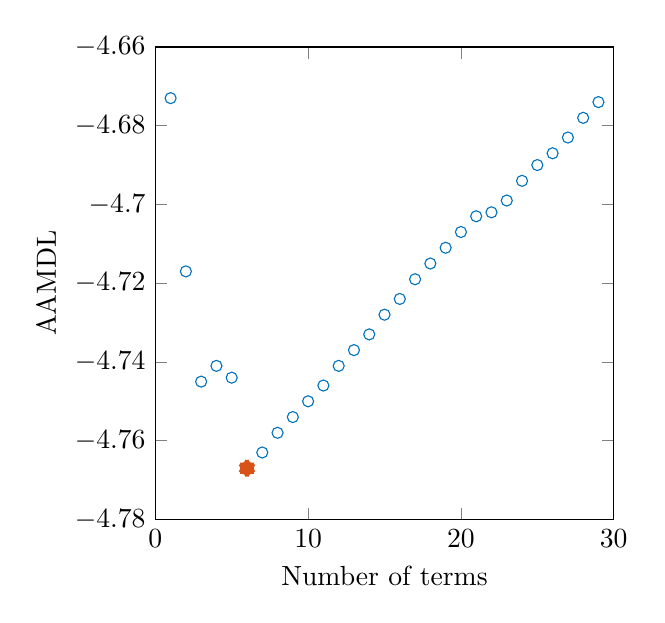 % This file was created by matlab2tikz.
% Minimal pgfplots version: 1.3
%
\definecolor{mycolor1}{rgb}{0.0,0.447,0.741}%
\definecolor{mycolor2}{rgb}{0.85,0.325,0.098}%
%
\begin{tikzpicture}

\begin{axis}[%
width=5.822cm,
height=6cm,
at={(0cm,0cm)},
scale only axis,
xmin=0,
xmax=30,
xlabel={Number of terms},
ymin=-4.78,
ymax=-4.66,
ylabel={AAMDL},
legend style={legend cell align=left,align=left,draw=white!15!black}
]
\addplot [color=mycolor1,only marks,mark=o,mark options={solid},forget plot]
  table[row sep=crcr]{%
1	-4.673\\
2	-4.717\\
3	-4.745\\
4	-4.741\\
5	-4.744\\
6	-4.767\\
7	-4.763\\
8	-4.758\\
9	-4.754\\
10	-4.75\\
11	-4.746\\
12	-4.741\\
13	-4.737\\
14	-4.733\\
15	-4.728\\
16	-4.724\\
17	-4.719\\
18	-4.715\\
19	-4.711\\
20	-4.707\\
21	-4.703\\
22	-4.702\\
23	-4.699\\
24	-4.694\\
25	-4.69\\
26	-4.687\\
27	-4.683\\
28	-4.678\\
29	-4.674\\
};
\addplot [color=mycolor2,line width=5.0pt,only marks,mark=asterisk,mark options={solid},forget plot]
  table[row sep=crcr]{%
6	-4.767\\
};
\end{axis}
\end{tikzpicture}%